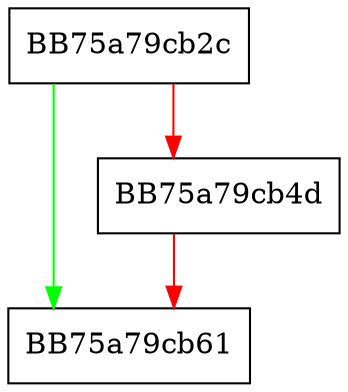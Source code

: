 digraph _localtime64 {
  node [shape="box"];
  graph [splines=ortho];
  BB75a79cb2c -> BB75a79cb61 [color="green"];
  BB75a79cb2c -> BB75a79cb4d [color="red"];
  BB75a79cb4d -> BB75a79cb61 [color="red"];
}